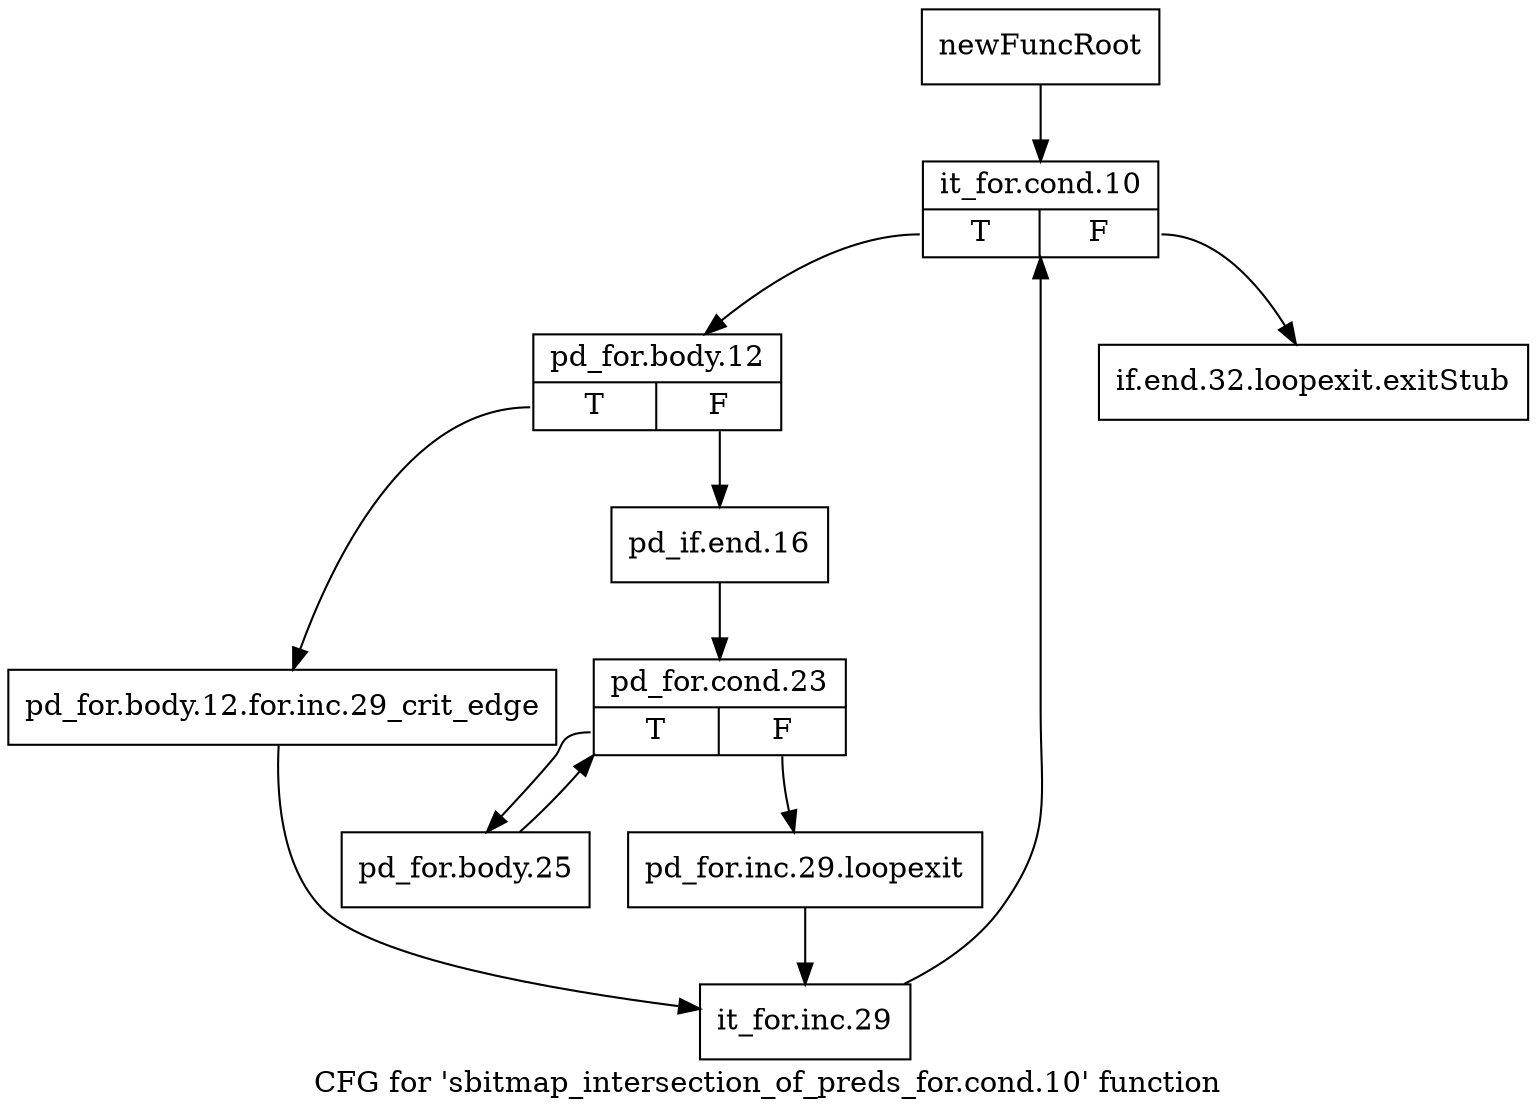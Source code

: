 digraph "CFG for 'sbitmap_intersection_of_preds_for.cond.10' function" {
	label="CFG for 'sbitmap_intersection_of_preds_for.cond.10' function";

	Node0xc0cea40 [shape=record,label="{newFuncRoot}"];
	Node0xc0cea40 -> Node0xc13c400;
	Node0xc13c3b0 [shape=record,label="{if.end.32.loopexit.exitStub}"];
	Node0xc13c400 [shape=record,label="{it_for.cond.10|{<s0>T|<s1>F}}"];
	Node0xc13c400:s0 -> Node0xc13c450;
	Node0xc13c400:s1 -> Node0xc13c3b0;
	Node0xc13c450 [shape=record,label="{pd_for.body.12|{<s0>T|<s1>F}}"];
	Node0xc13c450:s0 -> Node0xc13c5e0;
	Node0xc13c450:s1 -> Node0xc13c4a0;
	Node0xc13c4a0 [shape=record,label="{pd_if.end.16}"];
	Node0xc13c4a0 -> Node0xc13c4f0;
	Node0xc13c4f0 [shape=record,label="{pd_for.cond.23|{<s0>T|<s1>F}}"];
	Node0xc13c4f0:s0 -> Node0xc13c590;
	Node0xc13c4f0:s1 -> Node0xc13c540;
	Node0xc13c540 [shape=record,label="{pd_for.inc.29.loopexit}"];
	Node0xc13c540 -> Node0xc13c630;
	Node0xc13c590 [shape=record,label="{pd_for.body.25}"];
	Node0xc13c590 -> Node0xc13c4f0;
	Node0xc13c5e0 [shape=record,label="{pd_for.body.12.for.inc.29_crit_edge}"];
	Node0xc13c5e0 -> Node0xc13c630;
	Node0xc13c630 [shape=record,label="{it_for.inc.29}"];
	Node0xc13c630 -> Node0xc13c400;
}
